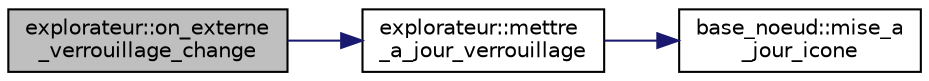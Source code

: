 digraph "explorateur::on_externe_verrouillage_change"
{
  edge [fontname="Helvetica",fontsize="10",labelfontname="Helvetica",labelfontsize="10"];
  node [fontname="Helvetica",fontsize="10",shape=record];
  rankdir="LR";
  Node1022 [label="explorateur::on_externe\l_verrouillage_change",height=0.2,width=0.4,color="black", fillcolor="grey75", style="filled", fontcolor="black"];
  Node1022 -> Node1023 [color="midnightblue",fontsize="10",style="solid",fontname="Helvetica"];
  Node1023 [label="explorateur::mettre\l_a_jour_verrouillage",height=0.2,width=0.4,color="black", fillcolor="white", style="filled",URL="$classexplorateur.html#aa8f6a55c7d9b6e0ef699eb49af4cc2b7",tooltip="Met à jour le verouillage d&#39;un noeud. "];
  Node1023 -> Node1024 [color="midnightblue",fontsize="10",style="solid",fontname="Helvetica"];
  Node1024 [label="base_noeud::mise_a\l_jour_icone",height=0.2,width=0.4,color="black", fillcolor="white", style="filled",URL="$classbase__noeud.html#ace8a7076d9e5a5d6644d801ac53f2f93",tooltip="Fonction virtuelle mettant à jour l&#39;icone. "];
}
